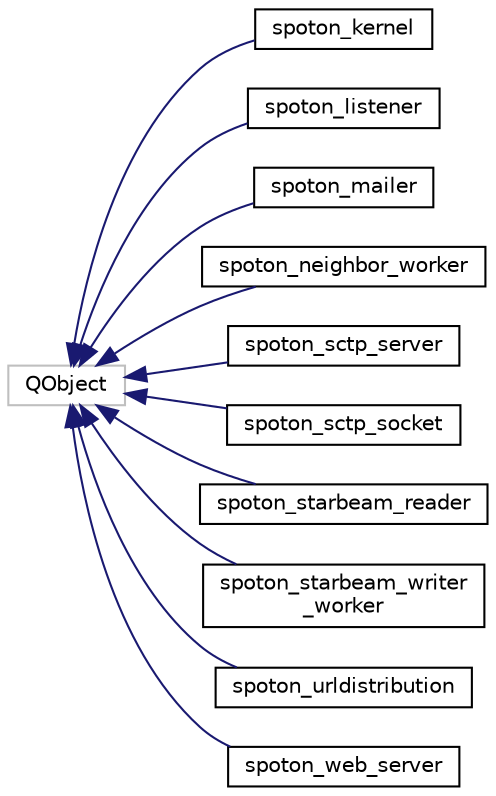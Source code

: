 digraph "Graphical Class Hierarchy"
{
  edge [fontname="Helvetica",fontsize="10",labelfontname="Helvetica",labelfontsize="10"];
  node [fontname="Helvetica",fontsize="10",shape=record];
  rankdir="LR";
  Node41 [label="QObject",height=0.2,width=0.4,color="grey75", fillcolor="white", style="filled"];
  Node41 -> Node0 [dir="back",color="midnightblue",fontsize="10",style="solid",fontname="Helvetica"];
  Node0 [label="spoton_kernel",height=0.2,width=0.4,color="black", fillcolor="white", style="filled",URL="$classspoton__kernel.html"];
  Node41 -> Node43 [dir="back",color="midnightblue",fontsize="10",style="solid",fontname="Helvetica"];
  Node43 [label="spoton_listener",height=0.2,width=0.4,color="black", fillcolor="white", style="filled",URL="$classspoton__listener.html"];
  Node41 -> Node44 [dir="back",color="midnightblue",fontsize="10",style="solid",fontname="Helvetica"];
  Node44 [label="spoton_mailer",height=0.2,width=0.4,color="black", fillcolor="white", style="filled",URL="$classspoton__mailer.html"];
  Node41 -> Node45 [dir="back",color="midnightblue",fontsize="10",style="solid",fontname="Helvetica"];
  Node45 [label="spoton_neighbor_worker",height=0.2,width=0.4,color="black", fillcolor="white", style="filled",URL="$classspoton__neighbor__worker.html"];
  Node41 -> Node46 [dir="back",color="midnightblue",fontsize="10",style="solid",fontname="Helvetica"];
  Node46 [label="spoton_sctp_server",height=0.2,width=0.4,color="black", fillcolor="white", style="filled",URL="$classspoton__sctp__server.html"];
  Node41 -> Node47 [dir="back",color="midnightblue",fontsize="10",style="solid",fontname="Helvetica"];
  Node47 [label="spoton_sctp_socket",height=0.2,width=0.4,color="black", fillcolor="white", style="filled",URL="$classspoton__sctp__socket.html"];
  Node41 -> Node48 [dir="back",color="midnightblue",fontsize="10",style="solid",fontname="Helvetica"];
  Node48 [label="spoton_starbeam_reader",height=0.2,width=0.4,color="black", fillcolor="white", style="filled",URL="$classspoton__starbeam__reader.html"];
  Node41 -> Node49 [dir="back",color="midnightblue",fontsize="10",style="solid",fontname="Helvetica"];
  Node49 [label="spoton_starbeam_writer\l_worker",height=0.2,width=0.4,color="black", fillcolor="white", style="filled",URL="$classspoton__starbeam__writer__worker.html"];
  Node41 -> Node50 [dir="back",color="midnightblue",fontsize="10",style="solid",fontname="Helvetica"];
  Node50 [label="spoton_urldistribution",height=0.2,width=0.4,color="black", fillcolor="white", style="filled",URL="$classspoton__urldistribution.html"];
  Node41 -> Node51 [dir="back",color="midnightblue",fontsize="10",style="solid",fontname="Helvetica"];
  Node51 [label="spoton_web_server",height=0.2,width=0.4,color="black", fillcolor="white", style="filled",URL="$classspoton__web__server.html"];
}
